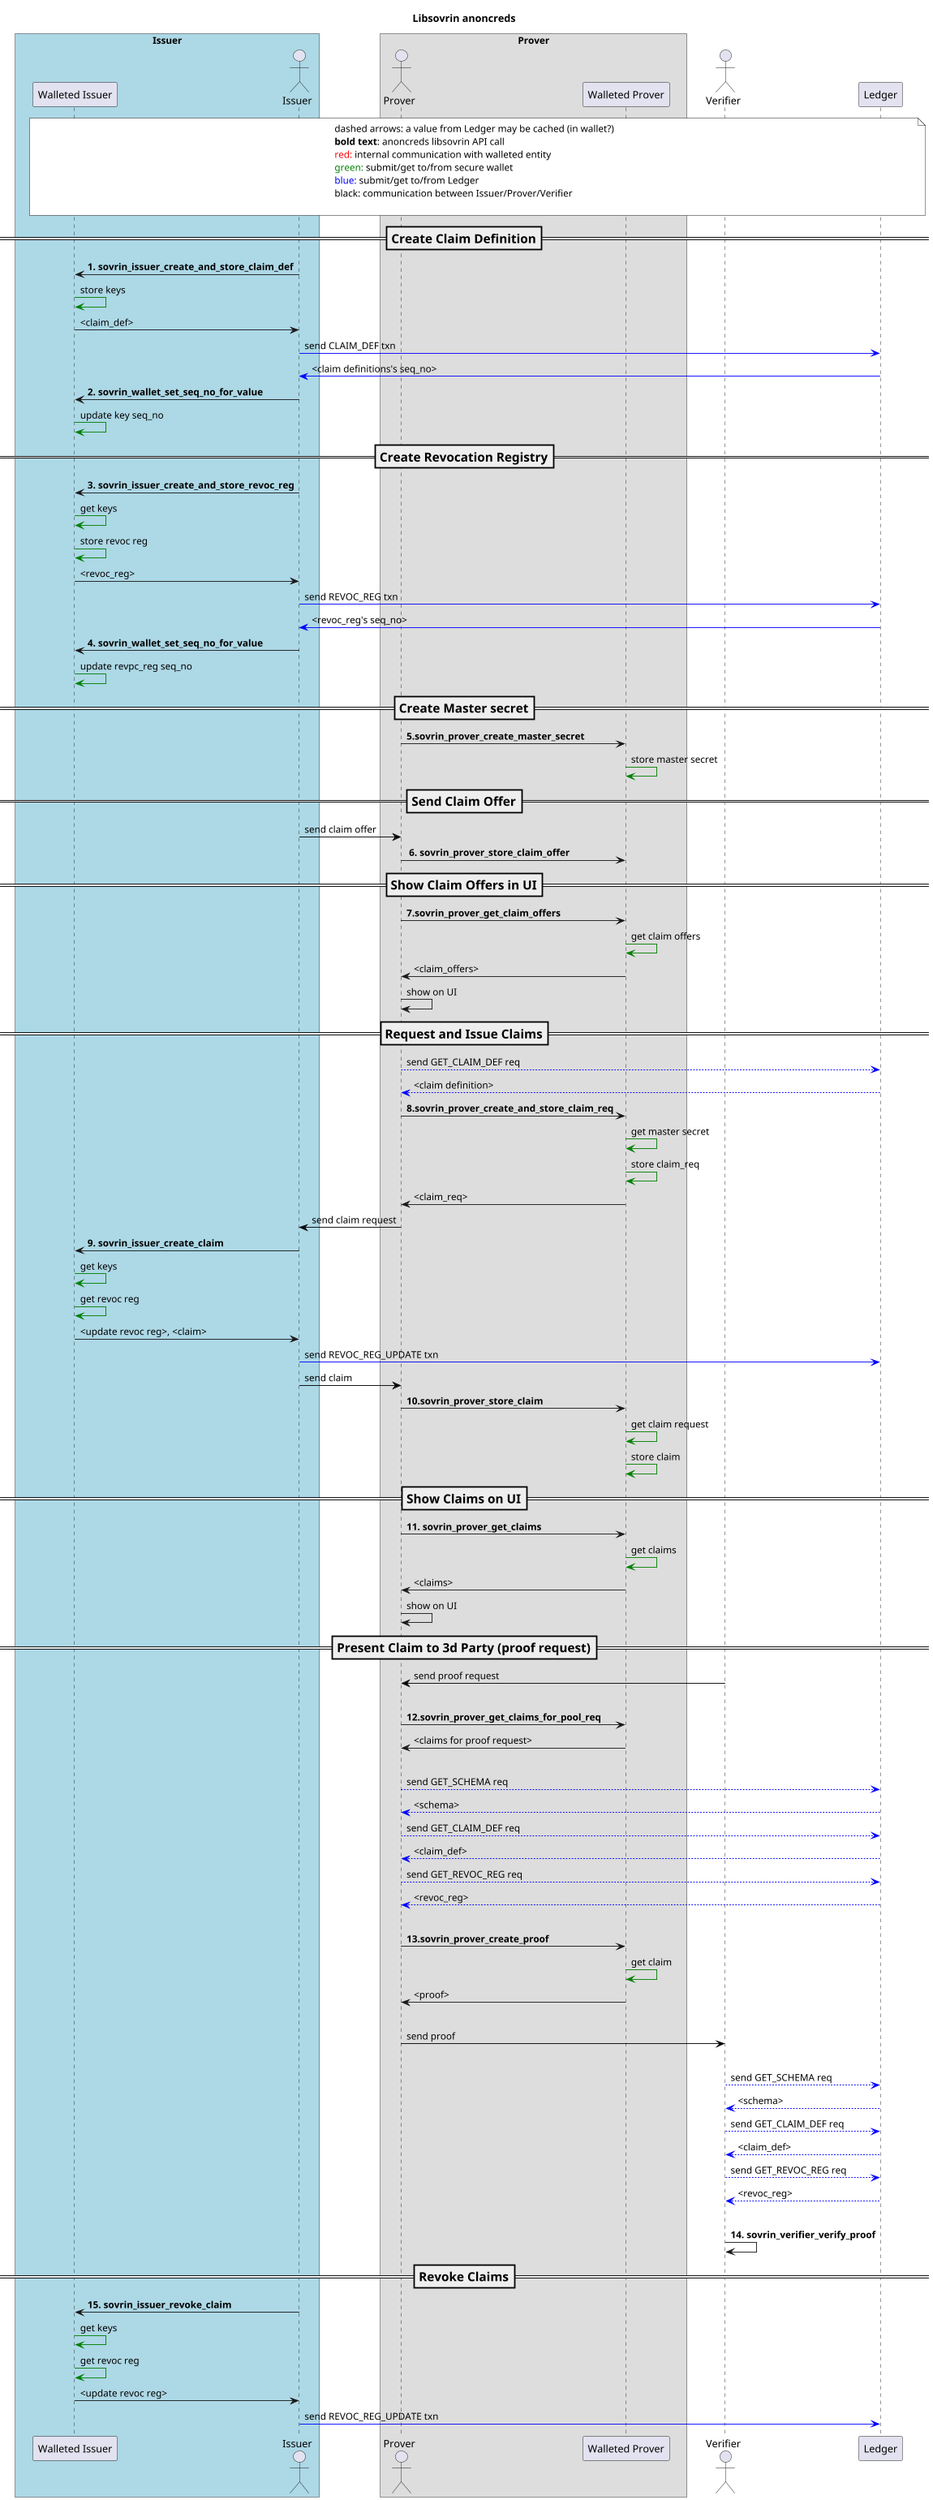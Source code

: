 @startuml
skinparam ParticipantPadding 20
skinparam BoxPadding 20

title Libsovrin anoncreds
scale 0.9


box "Issuer" #LightBlue
participant "Walleted Issuer" as IW
actor Issuer as I
endbox

box "Prover"
actor Prover as P
participant "Walleted Prover" as PW
endbox

actor Verifier as V

participant "Ledger" as L


note over IW, L #white
    dashed arrows: a value from Ledger may be cached (in wallet?)
    <b>bold text</b>: anoncreds libsovrin API call
    <font color=red>red:</font> internal communication with walleted entity
    <font color=green>green:</font> submit/get to/from secure wallet
    <font color=blue>blue:</font> submit/get to/from Ledger
    black: communication between Issuer/Prover/Verifier

endnote


=== Create Claim Definition ==
I -> IW: <b>1. sovrin_issuer_create_and_store_claim_def
IW -[#green]> IW: store keys
IW -> I: <claim_def>

I-[#blue]>L: send CLAIM_DEF txn
L-[#blue]>I: <claim definitions's seq_no>

I -> IW: <b>2. sovrin_wallet_set_seq_no_for_value
IW -[#green]> IW: update key seq_no

=== Create Revocation Registry ==

I -> IW: <b>3. sovrin_issuer_create_and_store_revoc_reg
IW -[#green]> IW: get keys
IW -[#green]> IW: store revoc reg
IW -> I: <revoc_reg>

I-[#blue]>L: send REVOC_REG txn
L-[#blue]>I: <revoc_reg's seq_no>

I -> IW: <b>4. sovrin_wallet_set_seq_no_for_value
IW -[#green]> IW: update revpc_reg seq_no

=== Create Master secret ==

P -> PW: <b>5.sovrin_prover_create_master_secret
PW -[#green]> PW: store master secret

=== Send Claim Offer ==

I -[#black]> P: send claim offer
P -> PW: <b> 6. sovrin_prover_store_claim_offer

=== Show Claim Offers in UI ==

P -> PW: <b>7.sovrin_prover_get_claim_offers
PW -[#green]> PW: get claim offers
PW -> P: <claim_offers>
P -> P: show on UI

=== Request and Issue Claims ==
P -[#blue]-> L: send GET_CLAIM_DEF req
L -[#blue]-> P: <claim definition>

P -> PW: <b>8.sovrin_prover_create_and_store_claim_req
PW -[#green]> PW: get master secret
PW -[#green]> PW: store claim_req
PW -> P: <claim_req>

P -[#black]> I: send claim request

I -> IW: <b>9. sovrin_issuer_create_claim
IW -[#green]> IW: get keys
IW -[#green]> IW: get revoc reg
IW -> I: <update revoc reg>, <claim>

I -[#blue]> L: send REVOC_REG_UPDATE txn
I -[#black]> P: send claim

P -> PW: <b>10.sovrin_prover_store_claim
PW -[#green]> PW: get claim request
PW -[#green]> PW: store claim

=== Show Claims on UI ==
P -> PW: <b>11. sovrin_prover_get_claims
PW -[#green]> PW: get claims
PW -> P: <claims>
P -> P: show on UI

=== Present Claim to 3d Party (proof request)==

V -[#black]> P: send proof request
|||
P -> PW: <b>12.sovrin_prover_get_claims_for_pool_req
PW -> P: <claims for proof request>
|||
P -[#blue]-> L: send GET_SCHEMA req
L -[#blue]-> P: <schema>
P -[#blue]-> L: send GET_CLAIM_DEF req
L -[#blue]-> P: <claim_def>
P -[#blue]-> L: send GET_REVOC_REG req
L -[#blue]-> P: <revoc_reg>
|||
P -> PW: <b>13.sovrin_prover_create_proof
PW -[#green]> PW: get claim
PW -> P: <proof>
|||
P -[#black]> V: send proof
|||
V -[#blue]-> L: send GET_SCHEMA req
L -[#blue]-> V: <schema>
V -[#blue]-> L: send GET_CLAIM_DEF req
L -[#blue]-> V: <claim_def>
V -[#blue]-> L: send GET_REVOC_REG req
L -[#blue]-> V: <revoc_reg>
|||
V -> V: <b>14. sovrin_verifier_verify_proof

=== Revoke Claims ==
I -> IW: <b>15. sovrin_issuer_revoke_claim
IW -[#green]> IW: get keys
IW -[#green]> IW: get revoc reg
IW -> I: <update revoc reg>
I -[#blue]> L: send REVOC_REG_UPDATE txn

@enduml
